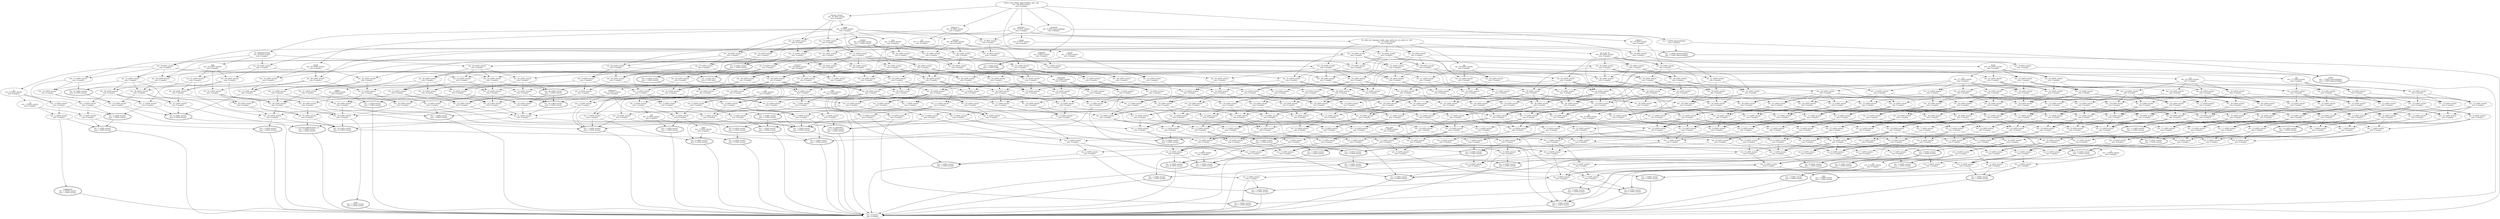 digraph d{
1 [label="author, date-added, date-modified, title, year
ext.: 100 (93% article) 
own: 0 (empty) "]
2 [label="ext.: 1 (100% article) 
own: 1 (100% article) ", peripheries = 2]
3 [label="ext.: 53 (100% article) 
own: 0 (empty) "]
4 [label="ext.: 9 (100% article) 
own: 9 (100% article) ", peripheries = 2]
5 [label="ext.: 6 (100% article) 
own: 0 (empty) "]
6 [label="ext.: 1 (100% article) 
own: 1 (100% article) ", peripheries = 2]
7 [label="ext.: 10 (100% article) 
own: 0 (empty) "]
8 [label="journal, volume
ext.: 97 (95% article) 
own: 0 (empty) "]
9 [label="ext.: 9 (100% article) 
own: 1 (100% article) ", peripheries = 2]
10 [label="number
ext.: 83 (100% article) 
own: 1 (100% article) ", peripheries = 2]
11 [label="ext.: 26 (100% article) 
own: 0 (empty) "]
12 [label="ext.: 40 (100% article) 
own: 0 (empty) "]
13 [label="ext.: 25 (100% article) 
own: 0 (empty) "]
14 [label="ext.: 32 (100% article) 
own: 0 (empty) "]
15 [label="ext.: 31 (100% article) 
own: 0 (empty) "]
16 [label="ext.: 2 (100% article) 
own: 2 (100% article) ", peripheries = 2]
17 [label="ext.: 10 (100% article) 
own: 0 (empty) "]
18 [label="ext.: 5 (100% article) 
own: 0 (empty) "]
19 [label="ext.: 6 (100% article) 
own: 0 (empty) "]
20 [label="ext.: 1 (100% article) 
own: 1 (100% article) ", peripheries = 2]
21 [label="ext.: 4 (100% article) 
own: 0 (empty) "]
22 [label="ext.: 7 (100% article) 
own: 0 (empty) "]
23 [label="ext.: 2 (100% article) 
own: 0 (empty) "]
24 [label="ext.: 1 (100% article) 
own: 1 (100% article) ", peripheries = 2]
25 [label="ext.: 66 (100% article) 
own: 0 (empty) "]
26 [label="ext.: 73 (100% article) 
own: 0 (empty) "]
27 [label="ext.: 6 (100% article) 
own: 1 (100% article) ", peripheries = 2]
28 [label="ext.: 37 (100% article) 
own: 0 (empty) "]
29 [label="ext.: 11 (100% article) 
own: 1 (100% article) ", peripheries = 2]
30 [label="ext.: 12 (100% article) 
own: 0 (empty) "]
31 [label="ext.: 4 (100% article) 
own: 0 (empty) "]
32 [label="ext.: 1 (100% article) 
own: 1 (100% article) ", peripheries = 2]
33 [label="ext.: 4 (100% article) 
own: 0 (empty) "]
34 [label="ext.: 5 (100% article) 
own: 0 (empty) "]
35 [label="ext.: 2 (100% article) 
own: 0 (empty) "]
36 [label="pmc
ext.: 1 (100% article) 
own: 1 (100% article) ", peripheries = 2]
37 [label="ext.: 9 (100% article) 
own: 0 (empty) "]
38 [label="ext.: 4 (100% article) 
own: 1 (100% article) ", peripheries = 2]
39 [label="abstract
ext.: 60 (100% article) 
own: 0 (empty) "]
40 [label="ext.: 11 (100% article) 
own: 0 (empty) "]
41 [label="pages
ext.: 95 (95% article) 
own: 0 (empty) "]
42 [label="ext.: 46 (100% article) 
own: 0 (empty) "]
43 [label="ext.: 12 (100% article) 
own: 0 (empty) "]
44 [label="ext.: 1 (100% article) 
own: 1 (100% article) ", peripheries = 2]
45 [label="ext.: 17 (100% article) 
own: 0 (empty) "]
46 [label="ext.: 2 (100% article) 
own: 0 (empty) "]
47 [label="supplement
ext.: 1 (100% article) 
own: 1 (100% article) ", peripheries = 2]
48 [label="ext.: 2 (100% article) 
own: 1 (100% article) ", peripheries = 2]
49 [label="ext.: 3 (100% article) 
own: 0 (empty) "]
50 [label="ext.: 14 (100% article) 
own: 4 (100% article) ", peripheries = 2]
51 [label="ext.: 44 (90% article) 
own: 0 (empty) "]
52 [label="issn
ext.: 74 (94% article) 
own: 0 (empty) "]
53 [label="ext.: 4 (75% misc) 
own: 4 (75% misc) ", peripheries = 2]
54 [label="ext.: 7 (100% article) 
own: 0 (empty) "]
55 [label="ext.: 10 (100% article) 
own: 0 (empty) "]
56 [label="ext.: 11 (100% article) 
own: 0 (empty) "]
57 [label="ext.: 10 (100% article) 
own: 0 (empty) "]
58 [label="ext.: 41 (100% article) 
own: 0 (empty) "]
59 [label="ext.: 2 (100% article) 
own: 1 (100% article) ", peripheries = 2]
60 [label="ext.: 41 (100% article) 
own: 0 (empty) "]
61 [label="ext.: 9 (100% article) 
own: 1 (100% article) ", peripheries = 2]
62 [label="ext.: 13 (100% article) 
own: 0 (empty) "]
63 [label="ext.: 71 (100% article) 
own: 0 (empty) "]
64 [label="ext.: 14 (100% article) 
own: 0 (empty) "]
65 [label="ext.: 14 (100% article) 
own: 0 (empty) "]
66 [label="ext.: 15 (100% article) 
own: 0 (empty) "]
67 [label="ext.: 11 (100% article) 
own: 0 (empty) "]
68 [label="ext.: 13 (100% article) 
own: 0 (empty) "]
69 [label="ext.: 10 (100% article) 
own: 0 (empty) "]
70 [label="ext.: 3 (100% article) 
own: 0 (empty) "]
71 [label="ext.: 2 (100% article) 
own: 1 (100% article) ", peripheries = 2]
72 [label="ext.: 3 (100% article) 
own: 0 (empty) "]
73 [label="ext.: 7 (100% article) 
own: 0 (empty) "]
74 [label="ext.: 5 (100% article) 
own: 0 (empty) "]
75 [label="ext.: 6 (100% article) 
own: 0 (empty) "]
76 [label="ext.: 1 (100% article) 
own: 1 (100% article) ", peripheries = 2]
77 [label="ext.: 6 (100% article) 
own: 1 (100% article) ", peripheries = 2]
78 [label="ext.: 8 (100% article) 
own: 0 (empty) "]
79 [label="ext.: 5 (100% article) 
own: 0 (empty) "]
80 [label="ext.: 7 (100% article) 
own: 0 (empty) "]
81 [label="ci
ext.: 4 (100% article) 
own: 0 (empty) "]
82 [label="ext.: 1 (100% article) 
own: 1 (100% article) ", peripheries = 2]
83 [label="ext.: 3 (100% article) 
own: 1 (100% article) ", peripheries = 2]
84 [label="ext.: 1 (100% article) 
own: 1 (100% article) ", peripheries = 2]
85 [label="ext.: 6 (100% article) 
own: 0 (empty) "]
86 [label="ext.: 3 (100% article) 
own: 1 (100% article) ", peripheries = 2]
87 [label="ext.: 36 (100% article) 
own: 0 (empty) "]
88 [label="ext.: 63 (100% article) 
own: 0 (empty) "]
89 [label="ext.: 30 (100% article) 
own: 0 (empty) "]
90 [label="ext.: 36 (100% article) 
own: 0 (empty) "]
91 [label="ext.: 48 (100% article) 
own: 0 (empty) "]
92 [label="ext.: 34 (100% article) 
own: 0 (empty) "]
93 [label="ext.: 40 (100% article) 
own: 0 (empty) "]
94 [label="ext.: 52 (100% article) 
own: 0 (empty) "]
95 [label="ext.: 22 (100% article) 
own: 1 (100% article) ", peripheries = 2]
96 [label="ext.: 38 (100% article) 
own: 0 (empty) "]
97 [label="isi, publication-type
ext.: 46 (91% article) 
own: 0 (empty) "]
98 [label="ext.: 24 (100% article) 
own: 1 (100% article) ", peripheries = 2]
99 [label="ext.: 10 (100% article) 
own: 1 (100% article) ", peripheries = 2]
100 [label="ext.: 13 (100% article) 
own: 0 (empty) "]
101 [label="ext.: 13 (100% article) 
own: 0 (empty) "]
102 [label="ext.: 14 (100% article) 
own: 0 (empty) "]
103 [label="ext.: 12 (100% article) 
own: 0 (empty) "]
104 [label="ext.: 13 (100% article) 
own: 0 (empty) "]
105 [label="ext.: 16 (100% article) 
own: 0 (empty) "]
106 [label="ext.: 16 (100% article) 
own: 0 (empty) "]
107 [label="mh
ext.: 17 (100% article) 
own: 0 (empty) "]
108 [label="ext.: 15 (100% article) 
own: 0 (empty) "]
109 [label="ext.: 5 (100% article) 
own: 1 (100% article) ", peripheries = 2]
110 [label="ext.: 7 (100% article) 
own: 0 (empty) "]
111 [label="ext.: 12 (100% article) 
own: 0 (empty) "]
112 [label="ext.: 13 (100% article) 
own: 0 (empty) "]
113 [label="ext.: 6 (100% article) 
own: 0 (empty) "]
114 [label="ext.: 11 (100% article) 
own: 0 (empty) "]
115 [label="ext.: 12 (100% article) 
own: 0 (empty) "]
116 [label="ext.: 12 (100% article) 
own: 0 (empty) "]
117 [label="ext.: 15 (100% article) 
own: 0 (empty) "]
118 [label="ext.: 15 (100% article) 
own: 0 (empty) "]
119 [label="ext.: 16 (100% article) 
own: 0 (empty) "]
120 [label="ext.: 14 (100% article) 
own: 0 (empty) "]
121 [label="ext.: 6 (100% article) 
own: 0 (empty) "]
122 [label="ext.: 8 (100% article) 
own: 0 (empty) "]
123 [label="ext.: 7 (100% article) 
own: 0 (empty) "]
124 [label="ext.: 9 (100% article) 
own: 0 (empty) "]
125 [label="ext.: 8 (100% article) 
own: 0 (empty) "]
126 [label="m3
ext.: 2 (100% article) 
own: 0 (empty) "]
127 [label="ext.: 29 (100% article) 
own: 0 (empty) "]
128 [label="ext.: 28 (100% article) 
own: 0 (empty) "]
129 [label="ext.: 7 (100% article) 
own: 0 (empty) "]
130 [label="ext.: 2 (100% article) 
own: 0 (empty) "]
131 [label="ext.: 5 (100% article) 
own: 0 (empty) "]
132 [label="ext.: 4 (100% article) 
own: 0 (empty) "]
133 [label="ty
ext.: 7 (100% article) 
own: 0 (empty) "]
134 [label="isbn, l3, bdsk-file-2
ext.: 1 (100% article) 
own: 1 (100% article) ", peripheries = 2]
135 [label="bdsk-file-1
ext.: 75 (97% article) 
own: 0 (empty) "]
136 [label="group
ext.: 42 (97% article) 
own: 0 (empty) "]
137 [label="booktitle
ext.: 6 (50% inproceedings) 
own: 0 (empty) "]
138 [label="ext.: 1 (100% inproceedings) 
own: 1 (100% inproceedings) ", peripheries = 2]
139 [label="ext.: 3 (100% article) 
own: 0 (empty) "]
140 [label="ext.: 16 (100% article) 
own: 0 (empty) "]
141 [label="ext.: 6 (100% article) 
own: 0 (empty) "]
142 [label="ext.: 2 (100% article) 
own: 0 (empty) "]
143 [label="ext.: 1 (100% article) 
own: 1 (100% article) ", peripheries = 2]
144 [label="url
ext.: 11 (90% article) 
own: 0 (empty) "]
145 [label="ext.: 10 (90% article) 
own: 0 (empty) "]
146 [label="bdsk-url-1
ext.: 33 (96% article) 
own: 0 (empty) "]
147 [label="ext.: 32 (96% article) 
own: 0 (empty) "]
148 [label="ext.: 19 (94% article) 
own: 0 (empty) "]
149 [label="ext.: 3 (66% article) 
own: 0 (empty) "]
150 [label="ext.: 33 (96% article) 
own: 0 (empty) "]
151 [label="address
ext.: 35 (97% article) 
own: 0 (empty) "]
152 [label="ext.: 2 (100% inproceedings) 
own: 0 (empty) "]
153 [label="editor
ext.: 1 (100% inproceedings) 
own: 1 (100% inproceedings) ", peripheries = 2]
154 [label="ext.: 30 (100% article) 
own: 0 (empty) "]
155 [label="ext.: 2 (100% article) 
own: 0 (empty) "]
156 [label="month
ext.: 33 (100% article) 
own: 0 (empty) "]
157 [label="ext.: 1 (100% article) 
own: 1 (100% article) ", peripheries = 2]
158 [label="publisher
ext.: 4 (50% article) 
own: 0 (empty) "]
159 [label="annote
ext.: 13 (92% article) 
own: 0 (empty) "]
160 [label="ext.: 2 (50% book) 
own: 1 (100% book) ", peripheries = 2]
161 [label="ext.: 14 (100% article) 
own: 0 (empty) "]
162 [label="ext.: 14 (100% article) 
own: 0 (empty) "]
163 [label="ext.: 20 (100% article) 
own: 0 (empty) "]
164 [label="ext.: 21 (100% article) 
own: 0 (empty) "]
165 [label="ext.: 23 (100% article) 
own: 0 (empty) "]
166 [label="ext.: 18 (100% article) 
own: 0 (empty) "]
167 [label="ext.: 6 (100% article) 
own: 0 (empty) "]
168 [label="ext.: 17 (100% article) 
own: 0 (empty) "]
169 [label="ext.: 23 (100% article) 
own: 0 (empty) "]
170 [label="ext.: 24 (100% article) 
own: 0 (empty) "]
171 [label="ext.: 26 (100% article) 
own: 0 (empty) "]
172 [label="ext.: 21 (100% article) 
own: 0 (empty) "]
173 [label="ext.: 7 (100% article) 
own: 0 (empty) "]
174 [label="ext.: 6 (100% article) 
own: 0 (empty) "]
175 [label="ext.: 5 (100% article) 
own: 0 (empty) "]
176 [label="ext.: 16 (100% article) 
own: 0 (empty) "]
177 [label="ext.: 22 (100% article) 
own: 0 (empty) "]
178 [label="ext.: 23 (100% article) 
own: 0 (empty) "]
179 [label="ext.: 25 (100% article) 
own: 0 (empty) "]
180 [label="ext.: 20 (100% article) 
own: 0 (empty) "]
181 [label="ext.: 19 (100% article) 
own: 0 (empty) "]
182 [label="rn
ext.: 25 (100% article) 
own: 0 (empty) "]
183 [label="ext.: 26 (100% article) 
own: 0 (empty) "]
184 [label="dcom
ext.: 28 (100% article) 
own: 0 (empty) "]
185 [label="ext.: 23 (100% article) 
own: 0 (empty) "]
186 [label="ext.: 15 (100% article) 
own: 0 (empty) "]
187 [label="ext.: 21 (100% article) 
own: 0 (empty) "]
188 [label="ext.: 22 (100% article) 
own: 0 (empty) "]
189 [label="ext.: 24 (100% article) 
own: 0 (empty) "]
190 [label="ext.: 19 (100% article) 
own: 0 (empty) "]
191 [label="ext.: 18 (100% article) 
own: 0 (empty) "]
192 [label="ext.: 24 (100% article) 
own: 0 (empty) "]
193 [label="ext.: 25 (100% article) 
own: 0 (empty) "]
194 [label="lr
ext.: 27 (100% article) 
own: 0 (empty) "]
195 [label="ext.: 22 (100% article) 
own: 0 (empty) "]
196 [label="ext.: 47 (100% article) 
own: 0 (empty) "]
197 [label="ext.: 1 (100% article) 
own: 1 (100% article) ", peripheries = 2]
198 [label="ext.: 6 (100% article) 
own: 0 (empty) "]
199 [label="ext.: 6 (100% article) 
own: 0 (empty) "]
200 [label="ext.: 10 (100% article) 
own: 0 (empty) "]
201 [label="ext.: 9 (100% article) 
own: 0 (empty) "]
202 [label="ext.: 10 (100% article) 
own: 0 (empty) "]
203 [label="ext.: 11 (100% article) 
own: 0 (empty) "]
204 [label="ext.: 9 (100% article) 
own: 0 (empty) "]
205 [label="ext.: 10 (100% article) 
own: 0 (empty) "]
206 [label="ext.: 11 (100% article) 
own: 0 (empty) "]
207 [label="ext.: 11 (100% article) 
own: 0 (empty) "]
208 [label="ext.: 12 (100% article) 
own: 0 (empty) "]
209 [label="ext.: 16 (100% article) 
own: 0 (empty) "]
210 [label="ext.: 8 (100% article) 
own: 0 (empty) "]
211 [label="ext.: 2 (100% article) 
own: 2 (100% article) ", peripheries = 2]
212 [label="ext.: 12 (100% article) 
own: 0 (empty) "]
213 [label="ext.: 19 (100% article) 
own: 0 (empty) "]
214 [label="ext.: 29 (100% article) 
own: 0 (empty) "]
215 [label="ext.: 31 (100% article) 
own: 0 (empty) "]
216 [label="ext.: 15 (100% article) 
own: 0 (empty) "]
217 [label="ext.: 15 (100% article) 
own: 0 (empty) "]
218 [label="ext.: 18 (100% article) 
own: 0 (empty) "]
219 [label="ext.: 27 (100% article) 
own: 0 (empty) "]
220 [label="ext.: 35 (100% article) 
own: 0 (empty) "]
221 [label="ext.: 33 (100% article) 
own: 0 (empty) "]
222 [label="ext.: 16 (100% article) 
own: 0 (empty) "]
223 [label="ext.: 21 (100% article) 
own: 0 (empty) "]
224 [label="ext.: 20 (100% article) 
own: 0 (empty) "]
225 [label="ext.: 24 (100% article) 
own: 0 (empty) "]
226 [label="ext.: 15 (100% article) 
own: 0 (empty) "]
227 [label="ext.: 18 (100% article) 
own: 0 (empty) "]
228 [label="ext.: 26 (100% article) 
own: 0 (empty) "]
229 [label="ext.: 33 (100% article) 
own: 0 (empty) "]
230 [label="ext.: 31 (100% article) 
own: 0 (empty) "]
231 [label="ext.: 29 (100% article) 
own: 0 (empty) "]
232 [label="da, edat, jid, language, mhda, own, pmid, pst, pt, pubm, so, stat
ext.: 37 (100% article) 
own: 0 (empty) "]
233 [label="ext.: 35 (100% article) 
own: 0 (empty) "]
234 [label="ext.: 16 (100% article) 
own: 0 (empty) "]
235 [label="ext.: 20 (100% article) 
own: 0 (empty) "]
236 [label="ext.: 19 (100% article) 
own: 0 (empty) "]
237 [label="ext.: 17 (100% article) 
own: 0 (empty) "]
238 [label="pii
ext.: 22 (100% article) 
own: 0 (empty) "]
239 [label="ext.: 21 (100% article) 
own: 0 (empty) "]
240 [label="ext.: 16 (100% article) 
own: 0 (empty) "]
241 [label="ext.: 18 (100% article) 
own: 0 (empty) "]
242 [label="ext.: 11 (100% article) 
own: 0 (empty) "]
243 [label="ext.: 9 (100% article) 
own: 1 (100% article) ", peripheries = 2]
244 [label="ext.: 16 (100% article) 
own: 0 (empty) "]
245 [label="ext.: 19 (100% article) 
own: 0 (empty) "]
246 [label="ext.: 18 (100% article) 
own: 0 (empty) "]
247 [label="ext.: 21 (100% article) 
own: 0 (empty) "]
248 [label="ext.: 17 (100% article) 
own: 0 (empty) "]
249 [label="ext.: 20 (100% article) 
own: 0 (empty) "]
250 [label="ext.: 8 (100% article) 
own: 1 (100% article) ", peripheries = 2]
251 [label="ext.: 10 (100% article) 
own: 0 (empty) "]
252 [label="ext.: 6 (100% article) 
own: 0 (empty) "]
253 [label="ext.: 7 (100% article) 
own: 0 (empty) "]
254 [label="ext.: 7 (100% article) 
own: 0 (empty) "]
255 [label="ext.: 8 (100% article) 
own: 0 (empty) "]
256 [label="ext.: 4 (100% article) 
own: 0 (empty) "]
257 [label="ext.: 4 (100% article) 
own: 0 (empty) "]
258 [label="ext.: 13 (100% article) 
own: 0 (empty) "]
259 [label="ext.: 11 (100% article) 
own: 0 (empty) "]
260 [label="ext.: 2 (100% article) 
own: 2 (100% article) ", peripheries = 2]
261 [label="ext.: 6 (100% article) 
own: 1 (100% article) ", peripheries = 2]
262 [label="ext.: 10 (100% article) 
own: 0 (empty) "]
263 [label="ext.: 25 (100% article) 
own: 0 (empty) "]
264 [label="ext.: 12 (100% article) 
own: 0 (empty) "]
265 [label="ext.: 28 (100% article) 
own: 0 (empty) "]
266 [label="ext.: 23 (100% article) 
own: 0 (empty) "]
267 [label="ext.: 25 (100% article) 
own: 0 (empty) "]
268 [label="ext.: 9 (100% article) 
own: 0 (empty) "]
269 [label="ext.: 12 (100% article) 
own: 0 (empty) "]
270 [label="ext.: 17 (100% article) 
own: 0 (empty) "]
271 [label="ext.: 22 (100% article) 
own: 0 (empty) "]
272 [label="co, iso-source-abbreviation, ps
ext.: 1 (100% article) 
own: 1 (100% article) ", peripheries = 2]
273 [label="ext.: 9 (100% article) 
own: 0 (empty) "]
274 [label="ext.: 18 (100% article) 
own: 0 (empty) "]
275 [label="ext.: 28 (100% article) 
own: 0 (empty) "]
276 [label="ext.: 30 (100% article) 
own: 0 (empty) "]
277 [label="ext.: 14 (100% article) 
own: 0 (empty) "]
278 [label="ext.: 10 (100% article) 
own: 0 (empty) "]
279 [label="ext.: 17 (100% article) 
own: 0 (empty) "]
280 [label="ext.: 26 (100% article) 
own: 0 (empty) "]
281 [label="ext.: 34 (100% article) 
own: 0 (empty) "]
282 [label="ext.: 32 (100% article) 
own: 0 (empty) "]
283 [label="ext.: 15 (100% article) 
own: 0 (empty) "]
284 [label="ext.: 20 (100% article) 
own: 0 (empty) "]
285 [label="ext.: 19 (100% article) 
own: 0 (empty) "]
286 [label="ext.: 23 (100% article) 
own: 0 (empty) "]
287 [label="ext.: 14 (100% article) 
own: 0 (empty) "]
288 [label="ext.: 17 (100% article) 
own: 0 (empty) "]
289 [label="ext.: 25 (100% article) 
own: 0 (empty) "]
290 [label="ext.: 32 (100% article) 
own: 0 (empty) "]
291 [label="ext.: 30 (100% article) 
own: 0 (empty) "]
292 [label="ext.: 28 (100% article) 
own: 0 (empty) "]
293 [label="au, jt, pl, sb
ext.: 36 (100% article) 
own: 0 (empty) "]
294 [label="ext.: 34 (100% article) 
own: 0 (empty) "]
295 [label="ext.: 15 (100% article) 
own: 0 (empty) "]
296 [label="ext.: 19 (100% article) 
own: 0 (empty) "]
297 [label="ext.: 18 (100% article) 
own: 0 (empty) "]
298 [label="ext.: 16 (100% article) 
own: 0 (empty) "]
299 [label="ext.: 21 (100% article) 
own: 0 (empty) "]
300 [label="ext.: 20 (100% article) 
own: 0 (empty) "]
301 [label="ext.: 15 (100% article) 
own: 0 (empty) "]
302 [label="ext.: 14 (100% article) 
own: 0 (empty) "]
303 [label="ext.: 17 (100% article) 
own: 0 (empty) "]
304 [label="ext.: 10 (100% article) 
own: 0 (empty) "]
305 [label="ext.: 12 (100% article) 
own: 0 (empty) "]
306 [label="ext.: 10 (100% article) 
own: 0 (empty) "]
307 [label="ext.: 6 (100% article) 
own: 6 (100% article) ", peripheries = 2]
308 [label="ext.: 4 (100% article) 
own: 0 (empty) "]
309 [label="ext.: 14 (100% article) 
own: 0 (empty) "]
310 [label="ext.: 1 (100% article) 
own: 1 (100% article) ", peripheries = 2]
311 [label="ext.: 2 (100% article) 
own: 0 (empty) "]
312 [label="si
ext.: 3 (100% article) 
own: 0 (empty) "]
313 [label="ext.: 1 (100% article) 
own: 1 (100% article) ", peripheries = 2]
314 [label="ext.: 8 (100% article) 
own: 0 (empty) "]
315 [label="ext.: 3 (100% article) 
own: 0 (empty) "]
316 [label="ext.: 15 (100% article) 
own: 0 (empty) "]
317 [label="ext.: 9 (100% article) 
own: 0 (empty) "]
318 [label="ext.: 11 (100% article) 
own: 0 (empty) "]
319 [label="ext.: 18 (100% article) 
own: 0 (empty) "]
320 [label="ext.: 12 (100% article) 
own: 0 (empty) "]
321 [label="keywords
ext.: 15 (100% article) 
own: 0 (empty) "]
322 [label="ext.: 17 (100% article) 
own: 0 (empty) "]
323 [label="ext.: 20 (100% article) 
own: 0 (empty) "]
324 [label="ext.: 16 (100% article) 
own: 0 (empty) "]
325 [label="ext.: 19 (100% article) 
own: 0 (empty) "]
326 [label="ext.: 7 (100% article) 
own: 0 (empty) "]
327 [label="ext.: 9 (100% article) 
own: 0 (empty) "]
328 [label="ext.: 25 (100% article) 
own: 0 (empty) "]
329 [label="ext.: 28 (100% article) 
own: 0 (empty) "]
330 [label="ext.: 27 (100% article) 
own: 0 (empty) "]
331 [label="ext.: 30 (100% article) 
own: 0 (empty) "]
332 [label="ext.: 17 (100% article) 
own: 0 (empty) "]
333 [label="ext.: 19 (100% article) 
own: 0 (empty) "]
334 [label="ext.: 17 (100% article) 
own: 0 (empty) "]
335 [label="ext.: 20 (100% article) 
own: 0 (empty) "]
336 [label="ext.: 19 (100% article) 
own: 0 (empty) "]
337 [label="ext.: 22 (100% article) 
own: 0 (empty) "]
338 [label="ext.: 18 (100% article) 
own: 0 (empty) "]
339 [label="ext.: 21 (100% article) 
own: 0 (empty) "]
340 [label="ext.: 9 (100% article) 
own: 0 (empty) "]
341 [label="ext.: 11 (100% article) 
own: 0 (empty) "]
342 [label="ext.: 10 (100% article) 
own: 0 (empty) "]
343 [label="ext.: 13 (100% article) 
own: 0 (empty) "]
344 [label="ext.: 39 (100% article) 
own: 0 (empty) "]
345 [label="ext.: 24 (100% article) 
own: 0 (empty) "]
346 [label="ext.: 27 (100% article) 
own: 0 (empty) "]
347 [label="ext.: 26 (100% article) 
own: 0 (empty) "]
348 [label="ext.: 29 (100% article) 
own: 0 (empty) "]
349 [label="ext.: 16 (100% article) 
own: 0 (empty) "]
350 [label="ext.: 18 (100% article) 
own: 0 (empty) "]
351 [label="ext.: 2 (100% article) 
own: 1 (100% article) ", peripheries = 2]
352 [label="ext.: 27 (100% article) 
own: 0 (empty) "]
353 [label="ext.: 26 (100% article) 
own: 0 (empty) "]
354 [label="dep, phst
ext.: 11 (100% article) 
own: 0 (empty) "]
355 [label="gr
ext.: 8 (100% article) 
own: 0 (empty) "]
356 [label="ext.: 18 (100% article) 
own: 0 (empty) "]
357 [label="ext.: 2 (100% article) 
own: 0 (empty) "]
358 [label="ext.: 30 (100% article) 
own: 0 (empty) "]
359 [label="ext.: 29 (100% article) 
own: 0 (empty) "]
360 [label="ext.: 17 (100% article) 
own: 0 (empty) "]
361 [label="local-url
ext.: 49 (100% article) 
own: 0 (empty) "]
362 [label="ext.: 5 (100% article) 
own: 0 (empty) "]
363 [label="ext.: 15 (100% article) 
own: 0 (empty) "]
364 [label="ext.: 18 (100% article) 
own: 0 (empty) "]
365 [label="ext.: 11 (100% article) 
own: 0 (empty) "]
366 [label="ext.: 16 (100% article) 
own: 0 (empty) "]
367 [label="ext.: 19 (100% article) 
own: 0 (empty) "]
368 [label="ext.: 19 (100% article) 
own: 0 (empty) "]
369 [label="ext.: 12 (100% article) 
own: 0 (empty) "]
370 [label="ext.: 13 (100% article) 
own: 0 (empty) "]
371 [label="ext.: 14 (100% article) 
own: 0 (empty) "]
372 [label="ext.: 3 (100% article) 
own: 0 (empty) "]
373 [label="ext.: 23 (100% article) 
own: 0 (empty) "]
374 [label="ext.: 7 (100% article) 
own: 0 (empty) "]
375 [label="ext.: 15 (100% article) 
own: 0 (empty) "]
376 [label="ext.: 19 (100% article) 
own: 0 (empty) "]
377 [label="ext.: 20 (100% article) 
own: 0 (empty) "]
378 [label="ext.: 1 (100% article) 
own: 1 (100% article) ", peripheries = 2]
379 [label="title1
ext.: 3 (100% article) 
own: 0 (empty) "]
380 [label="ext.: 3 (100% article) 
own: 0 (empty) "]
381 [label="ext.: 2 (100% article) 
own: 2 (100% article) ", peripheries = 2]
382 [label="eprint
ext.: 2 (100% article) 
own: 0 (empty) "]
383 [label="ext.: 7 (100% article) 
own: 0 (empty) "]
384 [label="ext.: 2 (100% article) 
own: 0 (empty) "]
385 [label="ext.: 8 (100% article) 
own: 0 (empty) "]
386 [label="ext.: 3 (100% article) 
own: 0 (empty) "]
387 [label="doi
ext.: 17 (100% article) 
own: 0 (empty) "]
388 [label="bdsk-url-2
ext.: 3 (100% article) 
own: 0 (empty) "]
389 [label="ext.: 2 (100% article) 
own: 0 (empty) "]
390 [label="ext.: 10 (100% article) 
own: 0 (empty) "]
391 [label="ext.: 25 (100% article) 
own: 0 (empty) "]
392 [label="ext.: 3 (100% article) 
own: 0 (empty) "]
393 [label="ext.: 1 (100% article) 
own: 1 (100% article) ", peripheries = 2]
394 [label="ext.: 30 (100% article) 
own: 0 (empty) "]
395 [label="ext.: 21 (100% article) 
own: 0 (empty) "]
396 [label="ext.: 2 (100% article) 
own: 0 (empty) "]
397 [label="af
ext.: 3 (100% article) 
own: 0 (empty) "]
398 [label="ext.: 3 (100% article) 
own: 0 (empty) "]
399 [label="di
ext.: 4 (100% article) 
own: 0 (empty) "]
400 [label="ext.: 23 (100% article) 
own: 0 (empty) "]
401 [label="ext.: 25 (100% article) 
own: 0 (empty) "]
402 [label="ext.: 22 (100% article) 
own: 0 (empty) "]
403 [label="ext.: 21 (100% article) 
own: 0 (empty) "]
404 [label="ext.: 40 (100% article) 
own: 0 (empty) "]
405 [label="ext.: 31 (100% article) 
own: 0 (empty) "]
406 [label="ext.: 24 (100% article) 
own: 0 (empty) "]
407 [label="ext.: 26 (100% article) 
own: 0 (empty) "]
408 [label="ext.: 20 (100% article) 
own: 0 (empty) "]
409 [label="ext.: 24 (100% article) 
own: 0 (empty) "]
410 [label="ext.: 26 (100% article) 
own: 0 (empty) "]
411 [label="ext.: 1 (100% article) 
own: 1 (100% article) ", peripheries = 2]
412 [label="ext.: 27 (100% article) 
own: 0 (empty) "]
413 [label="ext.: 20 (100% article) 
own: 0 (empty) "]
414 [label="ext.: 21 (100% article) 
own: 0 (empty) "]
415 [label="ext.: 20 (100% article) 
own: 0 (empty) "]
416 [label="ext.: 28 (100% article) 
own: 0 (empty) "]
417 [label="ext.: 19 (100% article) 
own: 0 (empty) "]
418 [label="ext.: 23 (100% article) 
own: 0 (empty) "]
419 [label="ext.: 19 (100% article) 
own: 0 (empty) "]
420 [label="ext.: 18 (100% article) 
own: 13 (100% article) ", peripheries = 2]
421 [label="ext.: 11 (100% article) 
own: 0 (empty) "]
422 [label="ext.: 3 (100% article) 
own: 0 (empty) "]
423 [label="ext.: 2 (100% article) 
own: 0 (empty) "]
424 [label="ext.: 8 (100% article) 
own: 0 (empty) "]
425 [label="ext.: 1 (100% article) 
own: 1 (100% article) ", peripheries = 2]
426 [label="ext.: 7 (100% article) 
own: 0 (empty) "]
427 [label="ext.: 2 (100% article) 
own: 0 (empty) "]
428 [label="ext.: 8 (100% article) 
own: 0 (empty) "]
429 [label="ext.: 10 (100% article) 
own: 0 (empty) "]
430 [label="ext.: 11 (100% article) 
own: 0 (empty) "]
431 [label="ext.: 1 (100% article) 
own: 1 (100% article) ", peripheries = 2]
432 [label="ext.: 9 (100% article) 
own: 0 (empty) "]
433 [label="ext.: 12 (100% article) 
own: 0 (empty) "]
434 [label="ext.: 11 (100% article) 
own: 0 (empty) "]
435 [label="ext.: 22 (100% article) 
own: 0 (empty) "]
436 [label="ext.: 23 (100% article) 
own: 0 (empty) "]
437 [label="ext.: 22 (100% article) 
own: 0 (empty) "]
438 [label="ext.: 21 (100% article) 
own: 0 (empty) "]
439 [label="ext.: 9 (100% article) 
own: 0 (empty) "]
440 [label="ext.: 8 (100% article) 
own: 3 (100% article) ", peripheries = 2]
441 [label="ext.: 4 (100% article) 
own: 0 (empty) "]
442 [label="ext.: 11 (100% article) 
own: 0 (empty) "]
443 [label="ext.: 7 (100% article) 
own: 0 (empty) "]
444 [label="ext.: 7 (100% article) 
own: 0 (empty) "]
445 [label="ext.: 10 (100% article) 
own: 0 (empty) "]
446 [label="ext.: 8 (100% article) 
own: 0 (empty) "]
447 [label="ext.: 12 (100% article) 
own: 0 (empty) "]
448 [label="ext.: 11 (100% article) 
own: 0 (empty) "]
449 [label="ext.: 7 (100% article) 
own: 0 (empty) "]
450 [label="ext.: 10 (100% article) 
own: 0 (empty) "]
451 [label="ext.: 8 (100% article) 
own: 0 (empty) "]
452 [label="ext.: 12 (100% article) 
own: 0 (empty) "]
453 [label="ext.: 11 (100% article) 
own: 0 (empty) "]
454 [label="ext.: 9 (100% article) 
own: 0 (empty) "]
455 [label="ext.: 13 (100% article) 
own: 0 (empty) "]
456 [label="ext.: 12 (100% article) 
own: 0 (empty) "]
457 [label="rf
ext.: 2 (100% article) 
own: 0 (empty) "]
458 [label="ext.: 3 (100% article) 
own: 0 (empty) "]
459 [label="ext.: 5 (100% article) 
own: 0 (empty) "]
460 [label="ext.: 3 (100% article) 
own: 0 (empty) "]
461 [label="ext.: 1 (100% article) 
own: 1 (100% article) ", peripheries = 2]
462 [label="ext.: 28 (100% article) 
own: 0 (empty) "]
463 [label="ext.: 31 (100% article) 
own: 0 (empty) "]
464 [label="ext.: 29 (100% article) 
own: 0 (empty) "]
465 [label="date
ext.: 32 (100% article) 
own: 0 (empty) "]
466 [label="ext.: 20 (100% article) 
own: 0 (empty) "]
467 [label="ext.: 21 (100% article) 
own: 0 (empty) "]
468 [label="ext.: 20 (100% article) 
own: 0 (empty) "]
469 [label="ext.: 19 (100% article) 
own: 0 (empty) "]
470 [label="ext.: 23 (100% article) 
own: 0 (empty) "]
471 [label="ext.: 24 (100% article) 
own: 0 (empty) "]
472 [label="ext.: 23 (100% article) 
own: 0 (empty) "]
473 [label="ext.: 22 (100% article) 
own: 0 (empty) "]
474 [label="read
ext.: 1 (100% article) 
own: 1 (100% article) ", peripheries = 2]
475 [label="ext.: 5 (100% article) 
own: 5 (100% article) ", peripheries = 2]
476 [label="ext.: 0 (empty) 
own: 0 (empty) "]
1->135;
1->137;
1->146;
1->151;
1->158;
1->159;
135->136;
135->147;
135->150;
135->152;
137->152;
146->144;
146->147;
151->150;
158->160;
159->160;
8->14;
8->26;
8->41;
136->138;
144->145;
147->145;
147->148;
150->148;
152->138;
14->7;
14->15;
14->358;
26->15;
26->58;
26->63;
41->10;
41->39;
41->52;
41->63;
41->156;
41->358;
145->149;
7->9;
10->3;
10->25;
10->88;
10->127;
10->154;
15->9;
15->37;
15->359;
39->3;
39->42;
39->43;
39->60;
39->352;
52->42;
52->88;
52->94;
58->37;
58->93;
63->25;
63->60;
63->93;
63->94;
63->359;
63->361;
63->402;
156->43;
156->154;
156->402;
358->127;
358->352;
358->359;
3->11;
3->12;
3->17;
3->28;
9->38;
25->28;
25->90;
25->91;
25->128;
25->196;
25->321;
25->414;
25->433;
37->38;
42->12;
42->265;
43->17;
60->28;
60->62;
60->265;
60->353;
60->373;
88->12;
88->91;
93->62;
93->90;
93->92;
93->395;
93->410;
94->91;
94->92;
94->265;
94->404;
97->51;
97->96;
97->407;
97->465;
127->11;
127->125;
127->128;
154->17;
154->414;
352->11;
352->353;
359->128;
359->353;
359->360;
361->196;
361->360;
361->373;
361->403;
361->404;
361->410;
402->395;
402->403;
402->414;
11->5;
11->13;
12->263;
28->13;
28->55;
28->162;
28->263;
28->271;
51->45;
51->53;
51->87;
51->399;
51->405;
51->406;
62->55;
90->55;
90->89;
90->315;
90->385;
90->391;
90->413;
91->89;
91->263;
91->344;
91->434;
92->89;
92->409;
96->87;
96->267;
96->464;
125->5;
125->129;
125->382;
128->13;
128->129;
128->132;
128->133;
128->209;
128->385;
128->387;
128->388;
196->209;
196->271;
196->343;
196->344;
196->391;
196->415;
265->263;
321->162;
321->315;
321->343;
353->13;
353->375;
360->209;
360->375;
373->271;
373->375;
395->413;
403->415;
404->344;
404->409;
407->267;
407->401;
407->406;
407->471;
410->391;
410->409;
414->413;
414->415;
433->132;
433->434;
465->405;
465->463;
465->464;
5->2;
5->18;
13->18;
13->22;
13->85;
13->140;
13->199;
13->309;
45->49;
45->50;
45->264;
55->22;
55->427;
87->50;
87->266;
87->416;
89->418;
89->432;
129->18;
129->130;
129->131;
129->386;
129->392;
133->85;
133->131;
162->199;
162->269;
162->427;
209->309;
209->389;
209->390;
209->392;
263->270;
267->98;
267->266;
267->470;
271->269;
271->270;
271->309;
315->427;
343->269;
343->342;
344->270;
344->342;
344->418;
344->439;
375->309;
382->2;
385->22;
385->383;
385->386;
387->140;
387->383;
387->390;
388->155;
388->389;
391->418;
399->49;
399->397;
401->98;
401->400;
401->472;
405->264;
405->394;
405->416;
406->266;
406->400;
406->436;
409->418;
434->432;
434->439;
463->394;
463->462;
464->416;
464->462;
471->436;
471->467;
471->470;
471->472;
18->21;
18->23;
22->19;
22->23;
49->46;
50->262;
85->21;
85->86;
85->380;
98->95;
98->473;
131->21;
131->126;
140->19;
155->157;
199->86;
199->308;
264->40;
264->262;
266->95;
266->435;
269->268;
269->308;
270->268;
309->308;
309->380;
342->268;
383->19;
386->23;
389->157;
394->40;
394->398;
394->412;
397->46;
400->95;
400->437;
416->262;
416->412;
436->408;
436->435;
436->437;
462->412;
467->408;
467->466;
470->435;
470->466;
470->473;
472->437;
472->473;
21->6;
21->379;
40->4;
40->48;
46->47;
86->310;
95->438;
126->6;
262->4;
308->310;
380->310;
398->48;
398->396;
408->417;
412->4;
435->417;
435->438;
437->438;
466->417;
473->438;
48->44;
379->381;
396->44;
438->440;
468->419;
468->469;
419->420;
469->420;
469->474;
420->475;
232->220;
232->229;
232->233;
232->238;
232->331;
220->215;
220->221;
220->223;
220->329;
220->377;
229->215;
229->230;
229->235;
229->330;
233->221;
233->230;
233->231;
233->239;
238->223;
238->235;
238->239;
331->231;
331->329;
331->330;
215->213;
215->214;
215->328;
215->333;
221->214;
221->219;
221->224;
221->367;
221->368;
223->213;
223->224;
230->214;
230->228;
230->236;
231->219;
231->228;
231->237;
235->213;
235->236;
239->224;
239->236;
239->237;
329->219;
329->328;
330->228;
330->328;
377->333;
377->368;
213->218;
214->218;
214->225;
214->227;
214->241;
219->222;
219->225;
224->218;
224->222;
224->366;
224->371;
228->225;
228->234;
236->218;
236->234;
237->222;
237->234;
328->225;
328->332;
333->241;
333->332;
367->227;
367->366;
368->241;
368->371;
218->216;
218->217;
218->258;
222->216;
225->216;
225->240;
227->217;
234->216;
241->240;
241->258;
293->184;
293->281;
293->290;
293->299;
293->348;
332->240;
366->217;
366->369;
371->258;
371->369;
184->107;
184->179;
184->182;
184->194;
184->337;
216->259;
217->242;
240->259;
258->242;
258->259;
281->276;
281->284;
281->346;
281->376;
290->179;
290->276;
290->296;
290->347;
299->284;
299->296;
348->337;
348->346;
348->347;
369->242;
107->102;
107->105;
107->119;
179->102;
179->177;
179->189;
179->336;
182->105;
182->177;
182->192;
182->323;
194->119;
194->171;
194->189;
194->192;
194->339;
194->455;
226->212;
276->274;
276->345;
276->350;
284->274;
294->183;
294->282;
294->291;
294->292;
294->300;
296->274;
337->323;
337->336;
337->339;
346->345;
347->336;
347->345;
376->350;
102->100;
102->112;
105->100;
105->117;
119->66;
119->112;
119->117;
171->66;
171->165;
171->169;
171->335;
171->447;
177->100;
177->187;
177->322;
183->106;
183->178;
183->185;
183->193;
183->247;
189->112;
189->165;
189->187;
189->338;
189->452;
192->117;
192->169;
192->187;
192->208;
192->325;
212->243;
282->275;
282->280;
282->285;
282->355;
282->356;
282->364;
291->178;
291->275;
291->289;
291->297;
292->247;
292->280;
292->289;
292->298;
300->285;
300->297;
300->298;
323->322;
323->325;
336->322;
336->338;
339->325;
339->335;
339->338;
345->349;
350->349;
455->208;
455->447;
455->452;
66->30;
66->64;
100->115;
106->101;
106->108;
106->118;
112->30;
112->115;
117->64;
117->115;
117->122;
165->30;
165->163;
165->334;
165->442;
169->64;
169->163;
169->203;
169->319;
169->320;
178->101;
178->180;
178->188;
178->246;
185->108;
185->180;
185->181;
185->195;
187->115;
187->163;
187->206;
187->324;
193->118;
193->170;
193->188;
193->195;
193->249;
193->456;
208->122;
208->203;
208->206;
247->181;
247->246;
247->249;
275->279;
275->286;
275->288;
275->303;
280->283;
280->286;
285->279;
285->283;
285->363;
285->370;
289->246;
289->286;
289->295;
297->279;
297->295;
298->283;
298->295;
322->324;
325->319;
325->324;
335->319;
335->334;
338->324;
338->334;
355->357;
355->362;
356->288;
356->357;
356->363;
364->303;
364->362;
364->370;
447->203;
447->442;
452->206;
452->442;
30->56;
64->56;
64->73;
101->103;
101->111;
108->103;
108->104;
108->120;
115->56;
115->110;
118->65;
118->111;
118->120;
122->73;
122->110;
163->56;
163->200;
163->316;
163->317;
170->65;
170->164;
170->172;
170->245;
170->448;
180->103;
180->176;
180->190;
181->104;
181->176;
181->191;
188->111;
188->164;
188->190;
188->248;
188->453;
195->120;
195->172;
195->190;
195->191;
195->207;
203->73;
203->200;
206->110;
206->200;
246->176;
246->248;
249->191;
249->245;
249->248;
249->454;
279->277;
279->302;
279->305;
283->277;
286->277;
286->301;
288->302;
295->277;
303->301;
303->305;
319->316;
319->318;
320->317;
320->318;
324->316;
334->316;
362->372;
363->302;
363->365;
370->305;
370->365;
370->372;
442->200;
456->207;
456->448;
456->453;
456->454;
56->27;
65->29;
65->68;
73->27;
103->99;
103->114;
104->99;
104->116;
110->27;
111->29;
111->114;
120->68;
120->114;
120->116;
120->123;
164->29;
164->166;
164->244;
164->445;
164->450;
172->68;
172->166;
172->168;
172->173;
172->202;
172->430;
176->99;
176->186;
190->114;
190->166;
190->186;
190->205;
191->116;
191->168;
191->186;
191->255;
200->27;
207->123;
207->202;
207->205;
207->255;
245->168;
245->244;
245->446;
248->186;
248->244;
248->451;
277->306;
301->306;
302->304;
305->304;
305->306;
316->314;
317->314;
318->314;
341->327;
341->340;
365->304;
448->202;
448->445;
448->446;
453->205;
453->445;
453->451;
454->255;
454->446;
454->451;
29->57;
68->57;
68->67;
68->69;
68->75;
99->124;
114->57;
114->113;
114->124;
116->67;
116->121;
116->124;
123->75;
123->113;
123->121;
166->57;
166->161;
166->167;
166->201;
166->204;
166->312;
166->428;
168->67;
168->161;
168->174;
168->253;
168->429;
173->167;
173->174;
186->124;
186->161;
186->254;
202->75;
202->201;
202->253;
205->113;
205->201;
205->254;
244->161;
244->443;
255->121;
255->253;
255->254;
287->421;
287->422;
327->326;
340->326;
354->278;
354->374;
430->69;
430->428;
430->429;
445->201;
445->443;
445->444;
446->253;
446->443;
450->204;
450->444;
451->254;
451->443;
57->34;
57->54;
57->78;
57->80;
67->61;
67->74;
67->78;
69->54;
69->61;
69->70;
75->34;
75->74;
113->34;
113->109;
121->74;
121->109;
124->78;
124->109;
161->78;
161->175;
161->252;
161->311;
161->426;
167->175;
174->175;
201->34;
201->198;
201->252;
204->80;
204->198;
251->210;
251->250;
251->459;
253->74;
253->252;
254->109;
254->252;
312->311;
326->351;
374->378;
421->423;
421->424;
422->423;
428->54;
428->426;
429->61;
429->426;
443->252;
444->198;
34->31;
34->35;
54->59;
54->77;
61->71;
61->72;
61->77;
61->81;
70->59;
70->71;
74->31;
74->72;
78->31;
78->77;
109->31;
210->257;
210->261;
250->261;
250->457;
250->460;
252->31;
423->425;
424->425;
426->77;
449->441;
459->257;
459->458;
459->460;
31->32;
35->32;
72->76;
81->76;
257->211;
261->256;
261->431;
273->307;
458->211;
141->79;
141->142;
256->197;
256->260;
256->313;
79->83;
83->82;
83->84;
139->16;
139->143;
16->476;
143->476;
1->8;
135->26;
146->14;
136->58;
144->7;
147->15;
41->97;
145->9;
7->125;
10->96;
52->51;
63->407;
9->129;
25->267;
37->385;
42->45;
88->87;
93->401;
94->406;
361->471;
12->50;
38->386;
90->98;
91->266;
92->400;
196->470;
404->436;
410->472;
414->155;
465->467;
89->95;
344->435;
391->473;
399->398;
405->408;
409->437;
415->157;
464->466;
49->48;
383->384;
386->384;
397->396;
416->417;
418->438;
467->468;
472->468;
46->44;
380->381;
408->419;
437->419;
466->469;
473->469;
379->24;
384->393;
417->420;
438->420;
419->411;
440->475;
225->226;
227->226;
293->294;
184->183;
216->212;
217->212;
281->171;
281->282;
290->291;
299->300;
299->455;
348->292;
107->106;
179->178;
182->185;
194->193;
242->243;
259->243;
276->165;
276->275;
284->285;
284->447;
296->297;
296->452;
337->247;
346->280;
346->335;
347->289;
376->364;
102->101;
105->108;
119->118;
171->170;
177->180;
189->188;
192->195;
274->279;
274->442;
282->170;
300->456;
323->181;
336->246;
339->249;
345->286;
345->334;
350->303;
455->456;
66->65;
100->103;
112->111;
117->120;
165->164;
165->341;
169->172;
187->190;
208->207;
275->164;
280->245;
285->448;
297->453;
298->454;
322->176;
325->191;
335->245;
338->248;
349->301;
447->448;
452->453;
30->29;
64->68;
115->114;
122->123;
163->166;
163->327;
203->202;
206->205;
279->445;
283->446;
286->244;
286->287;
288->287;
288->450;
295->451;
319->168;
320->430;
324->186;
334->244;
334->340;
363->354;
442->445;
56->57;
73->75;
110->113;
164->251;
200->201;
277->421;
277->443;
302->278;
302->421;
302->444;
316->161;
316->326;
317->428;
318->429;
341->251;
365->374;
27->34;
166->210;
173->70;
244->250;
244->449;
287->449;
304->424;
306->424;
314->351;
314->426;
327->210;
340->250;
445->459;
450->449;
161->261;
167->59;
174->71;
201->257;
278->273;
312->35;
326->261;
421->273;
421->441;
443->441;
443->460;
444->441;
444->458;
78->141;
80->141;
175->256;
198->211;
311->32;
351->431;
424->307;
426->431;
449->141;
77->79;
257->260;
457->197;
460->260;
33->36;
33->139;
142->84;
36->476;
82->476;
84->476;
158->149;
149->153;
156->463;
154->462;
388->384;
463->468;
392->381;
394->419;
432->440;
439->440;
462->469;
23->24;
86->24;
412->420;
384->20;
396->411;
350->341;
349->340;
355->173;
303->251;
301->250;
305->459;
372->378;
304->458;
306->460;
374->307;
34->33;
80->33;
198->33;
252->260;
311->313;
81->83;
441->461;
457->461;
458->461;
460->461;
141->139;
79->16;
142->143;
461->476;
148->153;
149->130;
43->40;
17->4;
395->468;
403->468;
413->469;
415->469;
389->393;
390->393;
392->393;
427->24;
19->20;
23->20;
232->293;
220->281;
229->290;
238->299;
331->348;
215->276;
223->284;
235->296;
329->346;
330->347;
377->376;
213->274;
328->345;
333->350;
332->349;
357->378;
278->33;
422->142;
424->461;
31->139;
35->36;
59->82;
71->82;
273->139;
441->139;
197->476;
260->476;
313->476;
159->433;
152->153;
382->393;
391->393;
130->20;
155->20;
126->134;
417->272;
233->294;
221->282;
230->291;
231->292;
239->300;
214->275;
219->280;
224->285;
228->289;
236->297;
237->298;
367->356;
368->364;
218->279;
222->283;
225->286;
227->288;
234->295;
241->303;
366->363;
371->370;
216->277;
217->302;
240->301;
258->305;
369->365;
226->287;
242->304;
259->306;
212->421;
243->424;
175->82;
72->16;
32->476;
76->476;
211->476;
307->476;
431->476;
137->53;
413->20;
130->134;
262->272;
268->272;
362->256;
372->260;
423->143;
425->476;
17->20;
132->134;
378->476;
357->82;
160->134;
41->232;
10->229;
39->233;
52->331;
63->220;
3->230;
25->215;
42->231;
60->221;
88->330;
94->329;
361->377;
12->228;
28->214;
91->328;
196->333;
265->219;
353->367;
373->368;
13->227;
263->225;
271->241;
344->332;
270->240;
375->369;
140->226;
309->242;
390->243;
343->341;
342->340;
93->320;
90->317;
92->318;
89->314;
269->251;
268->250;
151->294;
150->282;
148->356;
62->430;
55->428;
132->422;
434->422;
418->351;
308->458;
272->476;
315->351;
439->425;
134->476;
427->431;
19->79;
20->476;
411->476;
475->476;
24->476;
393->476;
474->476;
44->476;
381->476;
432->84;
4->476;
6->476;
47->476;
310->476;
157->476;
2->476;
53->476;
153->476;
138->476;
}